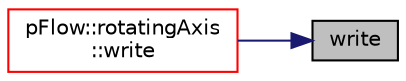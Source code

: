 digraph "write"
{
 // LATEX_PDF_SIZE
  edge [fontname="Helvetica",fontsize="10",labelfontname="Helvetica",labelfontsize="10"];
  node [fontname="Helvetica",fontsize="10",shape=record];
  rankdir="RL";
  Node1 [label="write",height=0.2,width=0.4,color="black", fillcolor="grey75", style="filled", fontcolor="black",tooltip=" "];
  Node1 -> Node2 [dir="back",color="midnightblue",fontsize="10",style="solid",fontname="Helvetica"];
  Node2 [label="pFlow::rotatingAxis\l::write",height=0.2,width=0.4,color="red", fillcolor="white", style="filled",URL="$classpFlow_1_1rotatingAxis.html#a279dae2ee3345fbb2b31e5af9ec0a5b4",tooltip="Write to dictionary."];
}
